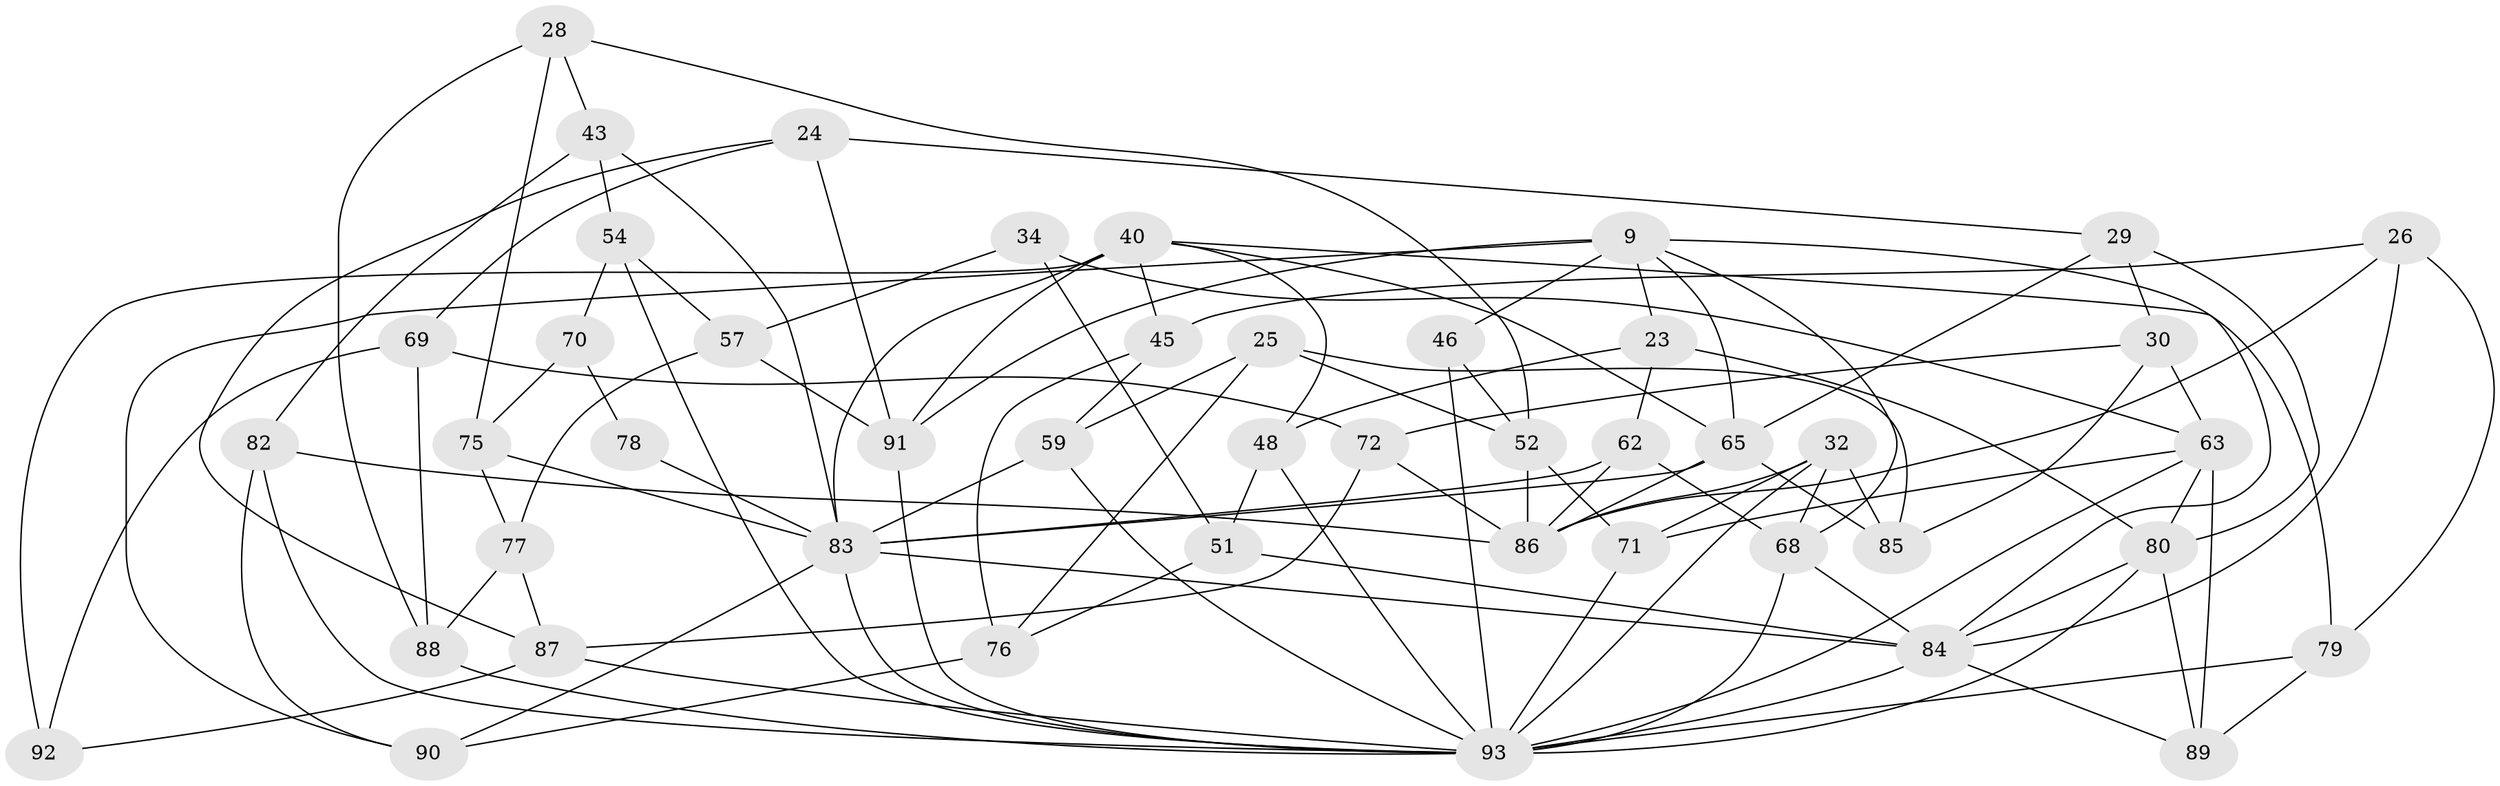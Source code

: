 // original degree distribution, {4: 1.0}
// Generated by graph-tools (version 1.1) at 2025/57/03/09/25 04:57:59]
// undirected, 46 vertices, 110 edges
graph export_dot {
graph [start="1"]
  node [color=gray90,style=filled];
  9 [super="+2+3"];
  23;
  24;
  25;
  26;
  28;
  29;
  30;
  32 [super="+17"];
  34;
  40 [super="+10+19"];
  43;
  45;
  46;
  48;
  51;
  52 [super="+4"];
  54 [super="+44"];
  57;
  59;
  62 [super="+58"];
  63 [super="+56"];
  65 [super="+12+49"];
  68 [super="+60"];
  69;
  70;
  71 [super="+67"];
  72;
  75;
  76;
  77;
  78;
  79;
  80 [super="+22"];
  82;
  83 [super="+42+55"];
  84 [super="+64+81"];
  85;
  86 [super="+39"];
  87 [super="+66"];
  88;
  89;
  90 [super="+20"];
  91 [super="+74+47"];
  92;
  93 [super="+5+35+50+31+61+73"];
  9 -- 46;
  9 -- 23;
  9 -- 90 [weight=2];
  9 -- 65;
  9 -- 84;
  9 -- 91;
  9 -- 68;
  23 -- 48;
  23 -- 80;
  23 -- 62;
  24 -- 29;
  24 -- 91;
  24 -- 69;
  24 -- 87;
  25 -- 76;
  25 -- 85;
  25 -- 59;
  25 -- 52;
  26 -- 45;
  26 -- 79;
  26 -- 84;
  26 -- 86;
  28 -- 88;
  28 -- 75;
  28 -- 52;
  28 -- 43;
  29 -- 65;
  29 -- 30;
  29 -- 80;
  30 -- 85;
  30 -- 72;
  30 -- 63;
  32 -- 86 [weight=2];
  32 -- 68;
  32 -- 93 [weight=2];
  32 -- 85;
  32 -- 71 [weight=2];
  34 -- 51;
  34 -- 63 [weight=2];
  34 -- 57;
  40 -- 91 [weight=3];
  40 -- 45;
  40 -- 79;
  40 -- 65;
  40 -- 48;
  40 -- 83;
  40 -- 92 [weight=2];
  43 -- 82;
  43 -- 54;
  43 -- 83;
  45 -- 76;
  45 -- 59;
  46 -- 52 [weight=2];
  46 -- 93;
  48 -- 51;
  48 -- 93;
  51 -- 76;
  51 -- 84;
  52 -- 71;
  52 -- 86;
  54 -- 70 [weight=2];
  54 -- 57;
  54 -- 93 [weight=2];
  57 -- 91;
  57 -- 77;
  59 -- 83;
  59 -- 93;
  62 -- 68 [weight=2];
  62 -- 86 [weight=2];
  62 -- 83;
  63 -- 93 [weight=2];
  63 -- 71;
  63 -- 89;
  63 -- 80;
  65 -- 85;
  65 -- 83 [weight=2];
  65 -- 86 [weight=2];
  68 -- 84;
  68 -- 93;
  69 -- 92;
  69 -- 72;
  69 -- 88;
  70 -- 78;
  70 -- 75;
  71 -- 93 [weight=2];
  72 -- 87;
  72 -- 86;
  75 -- 77;
  75 -- 83;
  76 -- 90;
  77 -- 87;
  77 -- 88;
  78 -- 83 [weight=3];
  79 -- 89;
  79 -- 93;
  80 -- 89;
  80 -- 93;
  80 -- 84;
  82 -- 86;
  82 -- 90;
  82 -- 93;
  83 -- 84 [weight=4];
  83 -- 90 [weight=2];
  83 -- 93 [weight=2];
  84 -- 89;
  84 -- 93 [weight=4];
  87 -- 92;
  87 -- 93 [weight=2];
  88 -- 93;
  91 -- 93 [weight=2];
}
